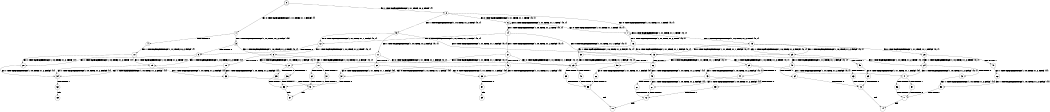 digraph BCG {
size = "7, 10.5";
center = TRUE;
node [shape = circle];
0 [peripheries = 2];
0 -> 1 [label = "EX !0 !ATOMIC_EXCH_BRANCH (1, +1, TRUE, +1, 1, FALSE) !{}"];
0 -> 2 [label = "EX !1 !ATOMIC_EXCH_BRANCH (1, +1, TRUE, +0, 2, TRUE) !{}"];
1 -> 3 [label = "EX !1 !ATOMIC_EXCH_BRANCH (1, +1, TRUE, +0, 2, FALSE) !{0}"];
1 -> 4 [label = "TERMINATE !0"];
2 -> 5 [label = "EX !1 !ATOMIC_EXCH_BRANCH (1, +0, TRUE, +1, 2, TRUE) !{0, 1}"];
2 -> 6 [label = "EX !0 !ATOMIC_EXCH_BRANCH (1, +1, TRUE, +1, 1, TRUE) !{0, 1}"];
2 -> 7 [label = "EX !0 !ATOMIC_EXCH_BRANCH (1, +1, TRUE, +1, 1, TRUE) !{0, 1}"];
3 -> 8 [label = "EX !1 !ATOMIC_EXCH_BRANCH (1, +0, TRUE, +1, 2, TRUE) !{0, 1}"];
3 -> 9 [label = "TERMINATE !0"];
4 -> 10 [label = "EX !1 !ATOMIC_EXCH_BRANCH (1, +1, TRUE, +0, 2, FALSE) !{}"];
5 -> 11 [label = "EX !1 !ATOMIC_EXCH_BRANCH (1, +0, TRUE, +1, 2, FALSE) !{0, 1}"];
5 -> 12 [label = "EX !0 !ATOMIC_EXCH_BRANCH (1, +1, TRUE, +1, 1, FALSE) !{0, 1}"];
5 -> 13 [label = "EX !0 !ATOMIC_EXCH_BRANCH (1, +1, TRUE, +1, 1, FALSE) !{0, 1}"];
6 -> 6 [label = "EX !0 !ATOMIC_EXCH_BRANCH (1, +1, TRUE, +1, 1, TRUE) !{0, 1}"];
6 -> 14 [label = "EX !1 !ATOMIC_EXCH_BRANCH (1, +0, TRUE, +1, 2, TRUE) !{0, 1}"];
6 -> 7 [label = "EX !0 !ATOMIC_EXCH_BRANCH (1, +1, TRUE, +1, 1, TRUE) !{0, 1}"];
7 -> 15 [label = "EX !1 !ATOMIC_EXCH_BRANCH (1, +0, TRUE, +1, 2, TRUE) !{0, 1}"];
7 -> 7 [label = "EX !0 !ATOMIC_EXCH_BRANCH (1, +1, TRUE, +1, 1, TRUE) !{0, 1}"];
7 -> 16 [label = "EX !1 !ATOMIC_EXCH_BRANCH (1, +0, TRUE, +1, 2, TRUE) !{0, 1}"];
8 -> 17 [label = "EX !1 !ATOMIC_EXCH_BRANCH (1, +0, TRUE, +1, 2, FALSE) !{0, 1}"];
8 -> 18 [label = "TERMINATE !0"];
9 -> 19 [label = "EX !1 !ATOMIC_EXCH_BRANCH (1, +0, TRUE, +1, 2, TRUE) !{1}"];
9 -> 20 [label = "EX !1 !ATOMIC_EXCH_BRANCH (1, +0, TRUE, +1, 2, TRUE) !{1}"];
10 -> 19 [label = "EX !1 !ATOMIC_EXCH_BRANCH (1, +0, TRUE, +1, 2, TRUE) !{1}"];
10 -> 20 [label = "EX !1 !ATOMIC_EXCH_BRANCH (1, +0, TRUE, +1, 2, TRUE) !{1}"];
11 -> 21 [label = "EX !0 !ATOMIC_EXCH_BRANCH (1, +1, TRUE, +1, 1, FALSE) !{0, 1}"];
11 -> 22 [label = "TERMINATE !1"];
11 -> 23 [label = "EX !0 !ATOMIC_EXCH_BRANCH (1, +1, TRUE, +1, 1, FALSE) !{0, 1}"];
12 -> 8 [label = "EX !1 !ATOMIC_EXCH_BRANCH (1, +0, TRUE, +1, 2, TRUE) !{0, 1}"];
12 -> 9 [label = "TERMINATE !0"];
13 -> 24 [label = "EX !1 !ATOMIC_EXCH_BRANCH (1, +0, TRUE, +1, 2, TRUE) !{0, 1}"];
13 -> 25 [label = "EX !1 !ATOMIC_EXCH_BRANCH (1, +0, TRUE, +1, 2, TRUE) !{0, 1}"];
13 -> 26 [label = "TERMINATE !0"];
14 -> 12 [label = "EX !0 !ATOMIC_EXCH_BRANCH (1, +1, TRUE, +1, 1, FALSE) !{0, 1}"];
14 -> 27 [label = "EX !1 !ATOMIC_EXCH_BRANCH (1, +0, TRUE, +1, 2, FALSE) !{0, 1}"];
14 -> 13 [label = "EX !0 !ATOMIC_EXCH_BRANCH (1, +1, TRUE, +1, 1, FALSE) !{0, 1}"];
15 -> 28 [label = "EX !0 !ATOMIC_EXCH_BRANCH (1, +1, TRUE, +1, 1, FALSE) !{0, 1}"];
15 -> 29 [label = "EX !1 !ATOMIC_EXCH_BRANCH (1, +0, TRUE, +1, 2, FALSE) !{0, 1}"];
15 -> 13 [label = "EX !0 !ATOMIC_EXCH_BRANCH (1, +1, TRUE, +1, 1, FALSE) !{0, 1}"];
16 -> 29 [label = "EX !1 !ATOMIC_EXCH_BRANCH (1, +0, TRUE, +1, 2, FALSE) !{0, 1}"];
16 -> 13 [label = "EX !0 !ATOMIC_EXCH_BRANCH (1, +1, TRUE, +1, 1, FALSE) !{0, 1}"];
16 -> 30 [label = "EX !1 !ATOMIC_EXCH_BRANCH (1, +0, TRUE, +1, 2, FALSE) !{0, 1}"];
17 -> 31 [label = "TERMINATE !0"];
17 -> 32 [label = "TERMINATE !1"];
18 -> 33 [label = "EX !1 !ATOMIC_EXCH_BRANCH (1, +0, TRUE, +1, 2, FALSE) !{1}"];
18 -> 34 [label = "EX !1 !ATOMIC_EXCH_BRANCH (1, +0, TRUE, +1, 2, FALSE) !{1}"];
19 -> 33 [label = "EX !1 !ATOMIC_EXCH_BRANCH (1, +0, TRUE, +1, 2, FALSE) !{1}"];
19 -> 34 [label = "EX !1 !ATOMIC_EXCH_BRANCH (1, +0, TRUE, +1, 2, FALSE) !{1}"];
20 -> 34 [label = "EX !1 !ATOMIC_EXCH_BRANCH (1, +0, TRUE, +1, 2, FALSE) !{1}"];
21 -> 35 [label = "TERMINATE !0"];
21 -> 36 [label = "TERMINATE !1"];
22 -> 37 [label = "EX !0 !ATOMIC_EXCH_BRANCH (1, +1, TRUE, +1, 1, FALSE) !{0}"];
22 -> 38 [label = "EX !0 !ATOMIC_EXCH_BRANCH (1, +1, TRUE, +1, 1, FALSE) !{0}"];
23 -> 39 [label = "TERMINATE !0"];
23 -> 40 [label = "TERMINATE !1"];
24 -> 41 [label = "EX !1 !ATOMIC_EXCH_BRANCH (1, +0, TRUE, +1, 2, FALSE) !{0, 1}"];
24 -> 42 [label = "TERMINATE !0"];
25 -> 41 [label = "EX !1 !ATOMIC_EXCH_BRANCH (1, +0, TRUE, +1, 2, FALSE) !{0, 1}"];
25 -> 43 [label = "EX !1 !ATOMIC_EXCH_BRANCH (1, +0, TRUE, +1, 2, FALSE) !{0, 1}"];
25 -> 44 [label = "TERMINATE !0"];
26 -> 45 [label = "EX !1 !ATOMIC_EXCH_BRANCH (1, +0, TRUE, +1, 2, TRUE) !{1}"];
27 -> 21 [label = "EX !0 !ATOMIC_EXCH_BRANCH (1, +1, TRUE, +1, 1, FALSE) !{0, 1}"];
27 -> 46 [label = "TERMINATE !1"];
27 -> 23 [label = "EX !0 !ATOMIC_EXCH_BRANCH (1, +1, TRUE, +1, 1, FALSE) !{0, 1}"];
28 -> 24 [label = "EX !1 !ATOMIC_EXCH_BRANCH (1, +0, TRUE, +1, 2, TRUE) !{0, 1}"];
28 -> 47 [label = "TERMINATE !0"];
29 -> 48 [label = "EX !0 !ATOMIC_EXCH_BRANCH (1, +1, TRUE, +1, 1, FALSE) !{0, 1}"];
29 -> 49 [label = "TERMINATE !1"];
29 -> 23 [label = "EX !0 !ATOMIC_EXCH_BRANCH (1, +1, TRUE, +1, 1, FALSE) !{0, 1}"];
30 -> 23 [label = "EX !0 !ATOMIC_EXCH_BRANCH (1, +1, TRUE, +1, 1, FALSE) !{0, 1}"];
30 -> 50 [label = "TERMINATE !1"];
31 -> 51 [label = "TERMINATE !1"];
32 -> 51 [label = "TERMINATE !0"];
33 -> 51 [label = "TERMINATE !1"];
34 -> 52 [label = "TERMINATE !1"];
35 -> 53 [label = "TERMINATE !1"];
36 -> 53 [label = "TERMINATE !0"];
37 -> 53 [label = "TERMINATE !0"];
38 -> 54 [label = "TERMINATE !0"];
39 -> 55 [label = "TERMINATE !1"];
40 -> 55 [label = "TERMINATE !0"];
41 -> 56 [label = "TERMINATE !0"];
41 -> 57 [label = "TERMINATE !1"];
42 -> 58 [label = "EX !1 !ATOMIC_EXCH_BRANCH (1, +0, TRUE, +1, 2, FALSE) !{1}"];
43 -> 59 [label = "TERMINATE !0"];
43 -> 60 [label = "TERMINATE !1"];
44 -> 61 [label = "EX !1 !ATOMIC_EXCH_BRANCH (1, +0, TRUE, +1, 2, FALSE) !{1}"];
45 -> 61 [label = "EX !1 !ATOMIC_EXCH_BRANCH (1, +0, TRUE, +1, 2, FALSE) !{1}"];
46 -> 37 [label = "EX !0 !ATOMIC_EXCH_BRANCH (1, +1, TRUE, +1, 1, FALSE) !{0}"];
46 -> 38 [label = "EX !0 !ATOMIC_EXCH_BRANCH (1, +1, TRUE, +1, 1, FALSE) !{0}"];
47 -> 62 [label = "EX !1 !ATOMIC_EXCH_BRANCH (1, +0, TRUE, +1, 2, TRUE) !{1}"];
48 -> 63 [label = "TERMINATE !0"];
48 -> 64 [label = "TERMINATE !1"];
49 -> 65 [label = "EX !0 !ATOMIC_EXCH_BRANCH (1, +1, TRUE, +1, 1, FALSE) !{0}"];
50 -> 66 [label = "EX !0 !ATOMIC_EXCH_BRANCH (1, +1, TRUE, +1, 1, FALSE) !{0}"];
51 -> 67 [label = "exit"];
52 -> 68 [label = "exit"];
53 -> 67 [label = "exit"];
54 -> 69 [label = "exit"];
55 -> 70 [label = "exit"];
56 -> 71 [label = "TERMINATE !1"];
57 -> 71 [label = "TERMINATE !0"];
58 -> 71 [label = "TERMINATE !1"];
59 -> 72 [label = "TERMINATE !1"];
60 -> 72 [label = "TERMINATE !0"];
61 -> 72 [label = "TERMINATE !1"];
62 -> 58 [label = "EX !1 !ATOMIC_EXCH_BRANCH (1, +0, TRUE, +1, 2, FALSE) !{1}"];
63 -> 73 [label = "TERMINATE !1"];
64 -> 73 [label = "TERMINATE !0"];
65 -> 73 [label = "TERMINATE !0"];
66 -> 55 [label = "TERMINATE !0"];
71 -> 74 [label = "exit"];
72 -> 70 [label = "exit"];
73 -> 74 [label = "exit"];
}
